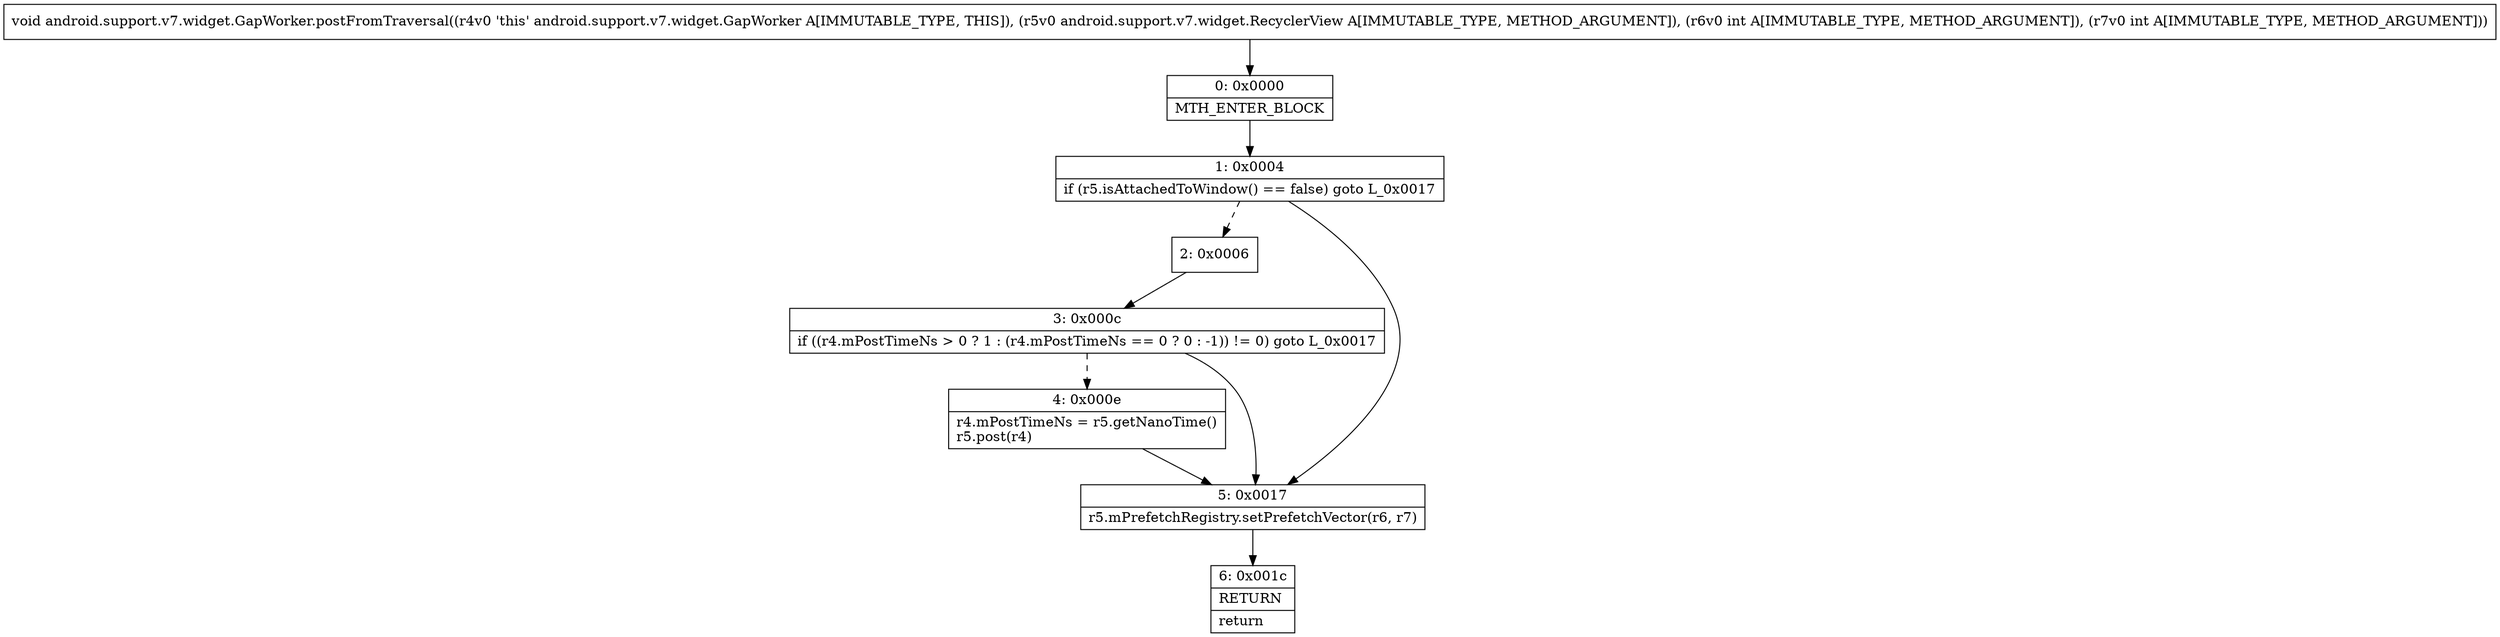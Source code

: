 digraph "CFG forandroid.support.v7.widget.GapWorker.postFromTraversal(Landroid\/support\/v7\/widget\/RecyclerView;II)V" {
Node_0 [shape=record,label="{0\:\ 0x0000|MTH_ENTER_BLOCK\l}"];
Node_1 [shape=record,label="{1\:\ 0x0004|if (r5.isAttachedToWindow() == false) goto L_0x0017\l}"];
Node_2 [shape=record,label="{2\:\ 0x0006}"];
Node_3 [shape=record,label="{3\:\ 0x000c|if ((r4.mPostTimeNs \> 0 ? 1 : (r4.mPostTimeNs == 0 ? 0 : \-1)) != 0) goto L_0x0017\l}"];
Node_4 [shape=record,label="{4\:\ 0x000e|r4.mPostTimeNs = r5.getNanoTime()\lr5.post(r4)\l}"];
Node_5 [shape=record,label="{5\:\ 0x0017|r5.mPrefetchRegistry.setPrefetchVector(r6, r7)\l}"];
Node_6 [shape=record,label="{6\:\ 0x001c|RETURN\l|return\l}"];
MethodNode[shape=record,label="{void android.support.v7.widget.GapWorker.postFromTraversal((r4v0 'this' android.support.v7.widget.GapWorker A[IMMUTABLE_TYPE, THIS]), (r5v0 android.support.v7.widget.RecyclerView A[IMMUTABLE_TYPE, METHOD_ARGUMENT]), (r6v0 int A[IMMUTABLE_TYPE, METHOD_ARGUMENT]), (r7v0 int A[IMMUTABLE_TYPE, METHOD_ARGUMENT])) }"];
MethodNode -> Node_0;
Node_0 -> Node_1;
Node_1 -> Node_2[style=dashed];
Node_1 -> Node_5;
Node_2 -> Node_3;
Node_3 -> Node_4[style=dashed];
Node_3 -> Node_5;
Node_4 -> Node_5;
Node_5 -> Node_6;
}

